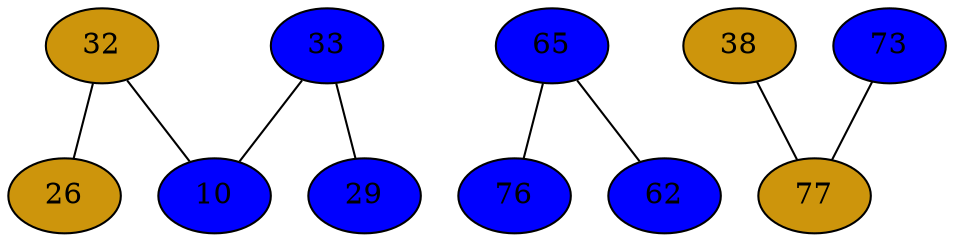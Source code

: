 strict graph {
32[label="32" style=filled fillcolor="darkgoldenrod3"];
32 -- 10
32 -- 26
33[label="33" style=filled fillcolor="blue1"];
33 -- 10
33 -- 29
65[label="65" style=filled fillcolor="blue1"];
65 -- 76
65 -- 62
38[label="38" style=filled fillcolor="darkgoldenrod3"];
38 -- 77
73[label="73" style=filled fillcolor="blue1"];
73 -- 77
10[label="10" style=filled fillcolor="blue1"];
10 -- 32
10 -- 33
26[label="26" style=filled fillcolor="darkgoldenrod3"];
26 -- 32
76[label="76" style=filled fillcolor="blue1"];
76 -- 65
29[label="29" style=filled fillcolor="blue1"];
29 -- 33
77[label="77" style=filled fillcolor="darkgoldenrod3"];
77 -- 38
77 -- 73
62[label="62" style=filled fillcolor="blue1"];
62 -- 65
}